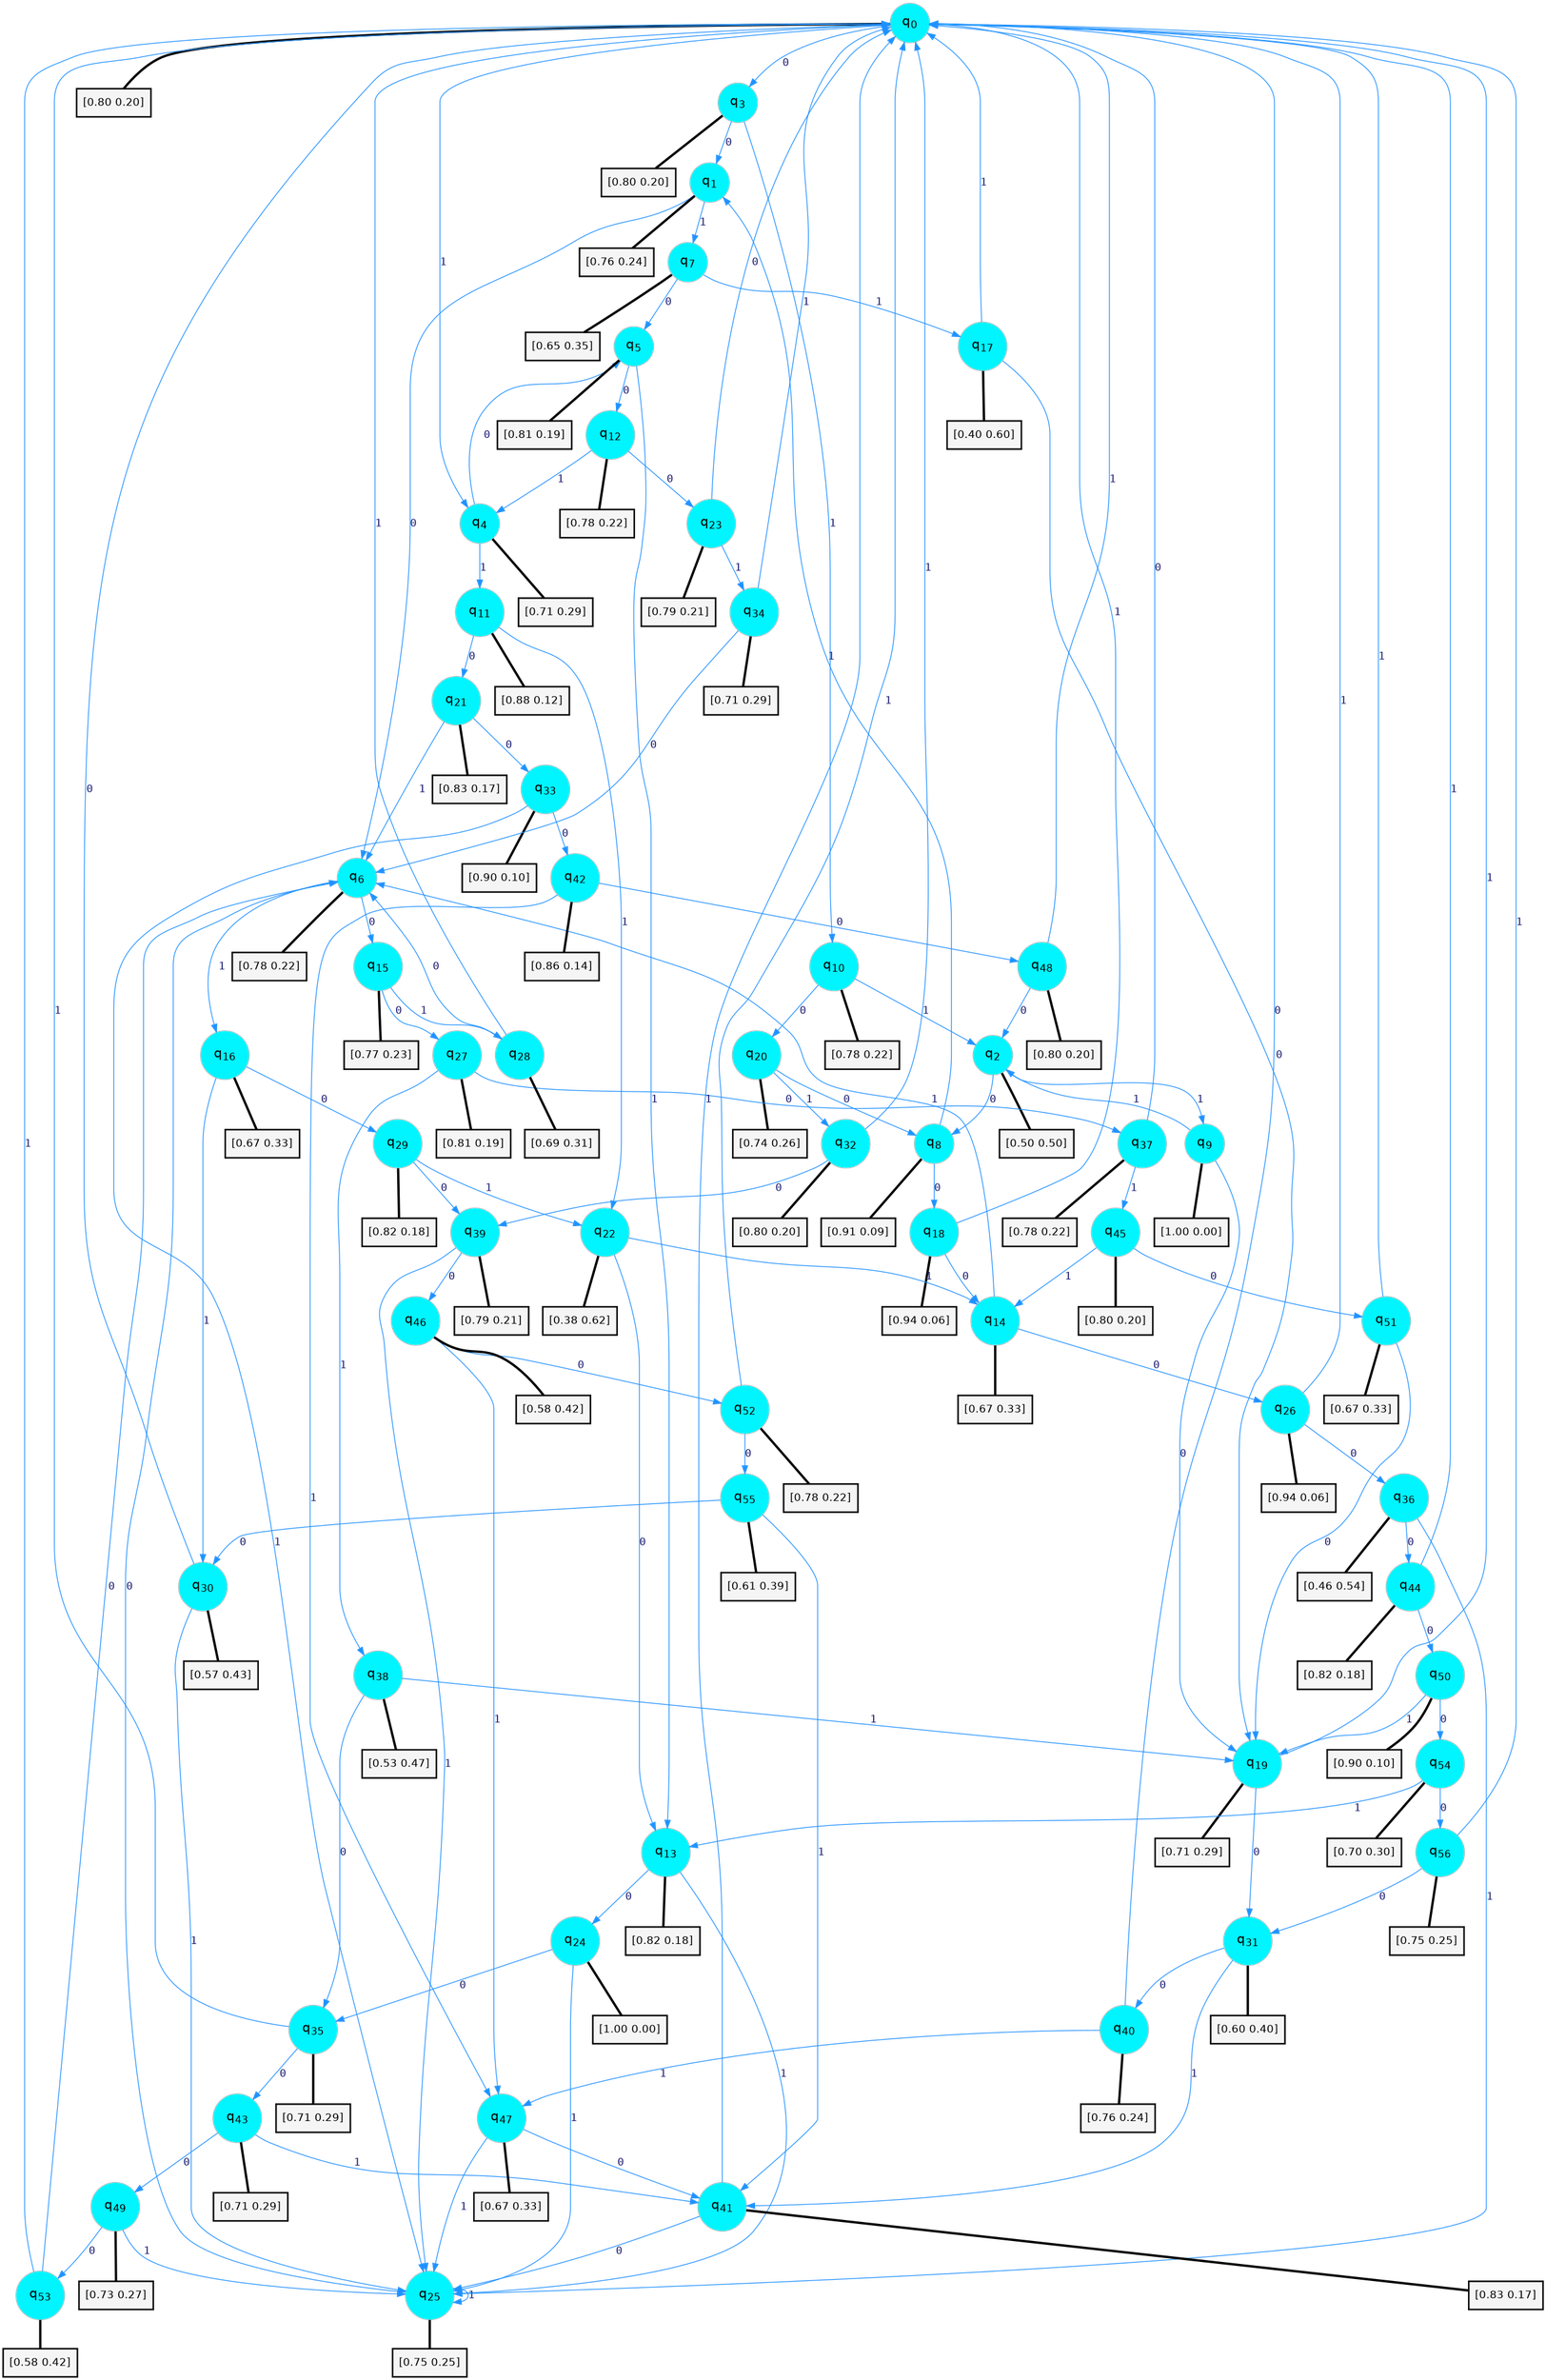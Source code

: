 digraph G {
graph [
bgcolor=transparent, dpi=300, rankdir=TD, size="40,25"];
node [
color=gray, fillcolor=turquoise1, fontcolor=black, fontname=Helvetica, fontsize=16, fontweight=bold, shape=circle, style=filled];
edge [
arrowsize=1, color=dodgerblue1, fontcolor=midnightblue, fontname=courier, fontweight=bold, penwidth=1, style=solid, weight=20];
0[label=<q<SUB>0</SUB>>];
1[label=<q<SUB>1</SUB>>];
2[label=<q<SUB>2</SUB>>];
3[label=<q<SUB>3</SUB>>];
4[label=<q<SUB>4</SUB>>];
5[label=<q<SUB>5</SUB>>];
6[label=<q<SUB>6</SUB>>];
7[label=<q<SUB>7</SUB>>];
8[label=<q<SUB>8</SUB>>];
9[label=<q<SUB>9</SUB>>];
10[label=<q<SUB>10</SUB>>];
11[label=<q<SUB>11</SUB>>];
12[label=<q<SUB>12</SUB>>];
13[label=<q<SUB>13</SUB>>];
14[label=<q<SUB>14</SUB>>];
15[label=<q<SUB>15</SUB>>];
16[label=<q<SUB>16</SUB>>];
17[label=<q<SUB>17</SUB>>];
18[label=<q<SUB>18</SUB>>];
19[label=<q<SUB>19</SUB>>];
20[label=<q<SUB>20</SUB>>];
21[label=<q<SUB>21</SUB>>];
22[label=<q<SUB>22</SUB>>];
23[label=<q<SUB>23</SUB>>];
24[label=<q<SUB>24</SUB>>];
25[label=<q<SUB>25</SUB>>];
26[label=<q<SUB>26</SUB>>];
27[label=<q<SUB>27</SUB>>];
28[label=<q<SUB>28</SUB>>];
29[label=<q<SUB>29</SUB>>];
30[label=<q<SUB>30</SUB>>];
31[label=<q<SUB>31</SUB>>];
32[label=<q<SUB>32</SUB>>];
33[label=<q<SUB>33</SUB>>];
34[label=<q<SUB>34</SUB>>];
35[label=<q<SUB>35</SUB>>];
36[label=<q<SUB>36</SUB>>];
37[label=<q<SUB>37</SUB>>];
38[label=<q<SUB>38</SUB>>];
39[label=<q<SUB>39</SUB>>];
40[label=<q<SUB>40</SUB>>];
41[label=<q<SUB>41</SUB>>];
42[label=<q<SUB>42</SUB>>];
43[label=<q<SUB>43</SUB>>];
44[label=<q<SUB>44</SUB>>];
45[label=<q<SUB>45</SUB>>];
46[label=<q<SUB>46</SUB>>];
47[label=<q<SUB>47</SUB>>];
48[label=<q<SUB>48</SUB>>];
49[label=<q<SUB>49</SUB>>];
50[label=<q<SUB>50</SUB>>];
51[label=<q<SUB>51</SUB>>];
52[label=<q<SUB>52</SUB>>];
53[label=<q<SUB>53</SUB>>];
54[label=<q<SUB>54</SUB>>];
55[label=<q<SUB>55</SUB>>];
56[label=<q<SUB>56</SUB>>];
57[label="[0.80 0.20]", shape=box,fontcolor=black, fontname=Helvetica, fontsize=14, penwidth=2, fillcolor=whitesmoke,color=black];
58[label="[0.76 0.24]", shape=box,fontcolor=black, fontname=Helvetica, fontsize=14, penwidth=2, fillcolor=whitesmoke,color=black];
59[label="[0.50 0.50]", shape=box,fontcolor=black, fontname=Helvetica, fontsize=14, penwidth=2, fillcolor=whitesmoke,color=black];
60[label="[0.80 0.20]", shape=box,fontcolor=black, fontname=Helvetica, fontsize=14, penwidth=2, fillcolor=whitesmoke,color=black];
61[label="[0.71 0.29]", shape=box,fontcolor=black, fontname=Helvetica, fontsize=14, penwidth=2, fillcolor=whitesmoke,color=black];
62[label="[0.81 0.19]", shape=box,fontcolor=black, fontname=Helvetica, fontsize=14, penwidth=2, fillcolor=whitesmoke,color=black];
63[label="[0.78 0.22]", shape=box,fontcolor=black, fontname=Helvetica, fontsize=14, penwidth=2, fillcolor=whitesmoke,color=black];
64[label="[0.65 0.35]", shape=box,fontcolor=black, fontname=Helvetica, fontsize=14, penwidth=2, fillcolor=whitesmoke,color=black];
65[label="[0.91 0.09]", shape=box,fontcolor=black, fontname=Helvetica, fontsize=14, penwidth=2, fillcolor=whitesmoke,color=black];
66[label="[1.00 0.00]", shape=box,fontcolor=black, fontname=Helvetica, fontsize=14, penwidth=2, fillcolor=whitesmoke,color=black];
67[label="[0.78 0.22]", shape=box,fontcolor=black, fontname=Helvetica, fontsize=14, penwidth=2, fillcolor=whitesmoke,color=black];
68[label="[0.88 0.12]", shape=box,fontcolor=black, fontname=Helvetica, fontsize=14, penwidth=2, fillcolor=whitesmoke,color=black];
69[label="[0.78 0.22]", shape=box,fontcolor=black, fontname=Helvetica, fontsize=14, penwidth=2, fillcolor=whitesmoke,color=black];
70[label="[0.82 0.18]", shape=box,fontcolor=black, fontname=Helvetica, fontsize=14, penwidth=2, fillcolor=whitesmoke,color=black];
71[label="[0.67 0.33]", shape=box,fontcolor=black, fontname=Helvetica, fontsize=14, penwidth=2, fillcolor=whitesmoke,color=black];
72[label="[0.77 0.23]", shape=box,fontcolor=black, fontname=Helvetica, fontsize=14, penwidth=2, fillcolor=whitesmoke,color=black];
73[label="[0.67 0.33]", shape=box,fontcolor=black, fontname=Helvetica, fontsize=14, penwidth=2, fillcolor=whitesmoke,color=black];
74[label="[0.40 0.60]", shape=box,fontcolor=black, fontname=Helvetica, fontsize=14, penwidth=2, fillcolor=whitesmoke,color=black];
75[label="[0.94 0.06]", shape=box,fontcolor=black, fontname=Helvetica, fontsize=14, penwidth=2, fillcolor=whitesmoke,color=black];
76[label="[0.71 0.29]", shape=box,fontcolor=black, fontname=Helvetica, fontsize=14, penwidth=2, fillcolor=whitesmoke,color=black];
77[label="[0.74 0.26]", shape=box,fontcolor=black, fontname=Helvetica, fontsize=14, penwidth=2, fillcolor=whitesmoke,color=black];
78[label="[0.83 0.17]", shape=box,fontcolor=black, fontname=Helvetica, fontsize=14, penwidth=2, fillcolor=whitesmoke,color=black];
79[label="[0.38 0.62]", shape=box,fontcolor=black, fontname=Helvetica, fontsize=14, penwidth=2, fillcolor=whitesmoke,color=black];
80[label="[0.79 0.21]", shape=box,fontcolor=black, fontname=Helvetica, fontsize=14, penwidth=2, fillcolor=whitesmoke,color=black];
81[label="[1.00 0.00]", shape=box,fontcolor=black, fontname=Helvetica, fontsize=14, penwidth=2, fillcolor=whitesmoke,color=black];
82[label="[0.75 0.25]", shape=box,fontcolor=black, fontname=Helvetica, fontsize=14, penwidth=2, fillcolor=whitesmoke,color=black];
83[label="[0.94 0.06]", shape=box,fontcolor=black, fontname=Helvetica, fontsize=14, penwidth=2, fillcolor=whitesmoke,color=black];
84[label="[0.81 0.19]", shape=box,fontcolor=black, fontname=Helvetica, fontsize=14, penwidth=2, fillcolor=whitesmoke,color=black];
85[label="[0.69 0.31]", shape=box,fontcolor=black, fontname=Helvetica, fontsize=14, penwidth=2, fillcolor=whitesmoke,color=black];
86[label="[0.82 0.18]", shape=box,fontcolor=black, fontname=Helvetica, fontsize=14, penwidth=2, fillcolor=whitesmoke,color=black];
87[label="[0.57 0.43]", shape=box,fontcolor=black, fontname=Helvetica, fontsize=14, penwidth=2, fillcolor=whitesmoke,color=black];
88[label="[0.60 0.40]", shape=box,fontcolor=black, fontname=Helvetica, fontsize=14, penwidth=2, fillcolor=whitesmoke,color=black];
89[label="[0.80 0.20]", shape=box,fontcolor=black, fontname=Helvetica, fontsize=14, penwidth=2, fillcolor=whitesmoke,color=black];
90[label="[0.90 0.10]", shape=box,fontcolor=black, fontname=Helvetica, fontsize=14, penwidth=2, fillcolor=whitesmoke,color=black];
91[label="[0.71 0.29]", shape=box,fontcolor=black, fontname=Helvetica, fontsize=14, penwidth=2, fillcolor=whitesmoke,color=black];
92[label="[0.71 0.29]", shape=box,fontcolor=black, fontname=Helvetica, fontsize=14, penwidth=2, fillcolor=whitesmoke,color=black];
93[label="[0.46 0.54]", shape=box,fontcolor=black, fontname=Helvetica, fontsize=14, penwidth=2, fillcolor=whitesmoke,color=black];
94[label="[0.78 0.22]", shape=box,fontcolor=black, fontname=Helvetica, fontsize=14, penwidth=2, fillcolor=whitesmoke,color=black];
95[label="[0.53 0.47]", shape=box,fontcolor=black, fontname=Helvetica, fontsize=14, penwidth=2, fillcolor=whitesmoke,color=black];
96[label="[0.79 0.21]", shape=box,fontcolor=black, fontname=Helvetica, fontsize=14, penwidth=2, fillcolor=whitesmoke,color=black];
97[label="[0.76 0.24]", shape=box,fontcolor=black, fontname=Helvetica, fontsize=14, penwidth=2, fillcolor=whitesmoke,color=black];
98[label="[0.83 0.17]", shape=box,fontcolor=black, fontname=Helvetica, fontsize=14, penwidth=2, fillcolor=whitesmoke,color=black];
99[label="[0.86 0.14]", shape=box,fontcolor=black, fontname=Helvetica, fontsize=14, penwidth=2, fillcolor=whitesmoke,color=black];
100[label="[0.71 0.29]", shape=box,fontcolor=black, fontname=Helvetica, fontsize=14, penwidth=2, fillcolor=whitesmoke,color=black];
101[label="[0.82 0.18]", shape=box,fontcolor=black, fontname=Helvetica, fontsize=14, penwidth=2, fillcolor=whitesmoke,color=black];
102[label="[0.80 0.20]", shape=box,fontcolor=black, fontname=Helvetica, fontsize=14, penwidth=2, fillcolor=whitesmoke,color=black];
103[label="[0.58 0.42]", shape=box,fontcolor=black, fontname=Helvetica, fontsize=14, penwidth=2, fillcolor=whitesmoke,color=black];
104[label="[0.67 0.33]", shape=box,fontcolor=black, fontname=Helvetica, fontsize=14, penwidth=2, fillcolor=whitesmoke,color=black];
105[label="[0.80 0.20]", shape=box,fontcolor=black, fontname=Helvetica, fontsize=14, penwidth=2, fillcolor=whitesmoke,color=black];
106[label="[0.73 0.27]", shape=box,fontcolor=black, fontname=Helvetica, fontsize=14, penwidth=2, fillcolor=whitesmoke,color=black];
107[label="[0.90 0.10]", shape=box,fontcolor=black, fontname=Helvetica, fontsize=14, penwidth=2, fillcolor=whitesmoke,color=black];
108[label="[0.67 0.33]", shape=box,fontcolor=black, fontname=Helvetica, fontsize=14, penwidth=2, fillcolor=whitesmoke,color=black];
109[label="[0.78 0.22]", shape=box,fontcolor=black, fontname=Helvetica, fontsize=14, penwidth=2, fillcolor=whitesmoke,color=black];
110[label="[0.58 0.42]", shape=box,fontcolor=black, fontname=Helvetica, fontsize=14, penwidth=2, fillcolor=whitesmoke,color=black];
111[label="[0.70 0.30]", shape=box,fontcolor=black, fontname=Helvetica, fontsize=14, penwidth=2, fillcolor=whitesmoke,color=black];
112[label="[0.61 0.39]", shape=box,fontcolor=black, fontname=Helvetica, fontsize=14, penwidth=2, fillcolor=whitesmoke,color=black];
113[label="[0.75 0.25]", shape=box,fontcolor=black, fontname=Helvetica, fontsize=14, penwidth=2, fillcolor=whitesmoke,color=black];
0->3 [label=0];
0->4 [label=1];
0->57 [arrowhead=none, penwidth=3,color=black];
1->6 [label=0];
1->7 [label=1];
1->58 [arrowhead=none, penwidth=3,color=black];
2->8 [label=0];
2->9 [label=1];
2->59 [arrowhead=none, penwidth=3,color=black];
3->1 [label=0];
3->10 [label=1];
3->60 [arrowhead=none, penwidth=3,color=black];
4->5 [label=0];
4->11 [label=1];
4->61 [arrowhead=none, penwidth=3,color=black];
5->12 [label=0];
5->13 [label=1];
5->62 [arrowhead=none, penwidth=3,color=black];
6->15 [label=0];
6->16 [label=1];
6->63 [arrowhead=none, penwidth=3,color=black];
7->5 [label=0];
7->17 [label=1];
7->64 [arrowhead=none, penwidth=3,color=black];
8->18 [label=0];
8->1 [label=1];
8->65 [arrowhead=none, penwidth=3,color=black];
9->19 [label=0];
9->2 [label=1];
9->66 [arrowhead=none, penwidth=3,color=black];
10->20 [label=0];
10->2 [label=1];
10->67 [arrowhead=none, penwidth=3,color=black];
11->21 [label=0];
11->22 [label=1];
11->68 [arrowhead=none, penwidth=3,color=black];
12->23 [label=0];
12->4 [label=1];
12->69 [arrowhead=none, penwidth=3,color=black];
13->24 [label=0];
13->25 [label=1];
13->70 [arrowhead=none, penwidth=3,color=black];
14->26 [label=0];
14->6 [label=1];
14->71 [arrowhead=none, penwidth=3,color=black];
15->27 [label=0];
15->28 [label=1];
15->72 [arrowhead=none, penwidth=3,color=black];
16->29 [label=0];
16->30 [label=1];
16->73 [arrowhead=none, penwidth=3,color=black];
17->19 [label=0];
17->0 [label=1];
17->74 [arrowhead=none, penwidth=3,color=black];
18->14 [label=0];
18->0 [label=1];
18->75 [arrowhead=none, penwidth=3,color=black];
19->31 [label=0];
19->0 [label=1];
19->76 [arrowhead=none, penwidth=3,color=black];
20->8 [label=0];
20->32 [label=1];
20->77 [arrowhead=none, penwidth=3,color=black];
21->33 [label=0];
21->6 [label=1];
21->78 [arrowhead=none, penwidth=3,color=black];
22->13 [label=0];
22->14 [label=1];
22->79 [arrowhead=none, penwidth=3,color=black];
23->0 [label=0];
23->34 [label=1];
23->80 [arrowhead=none, penwidth=3,color=black];
24->35 [label=0];
24->25 [label=1];
24->81 [arrowhead=none, penwidth=3,color=black];
25->6 [label=0];
25->25 [label=1];
25->82 [arrowhead=none, penwidth=3,color=black];
26->36 [label=0];
26->0 [label=1];
26->83 [arrowhead=none, penwidth=3,color=black];
27->37 [label=0];
27->38 [label=1];
27->84 [arrowhead=none, penwidth=3,color=black];
28->6 [label=0];
28->0 [label=1];
28->85 [arrowhead=none, penwidth=3,color=black];
29->39 [label=0];
29->22 [label=1];
29->86 [arrowhead=none, penwidth=3,color=black];
30->0 [label=0];
30->25 [label=1];
30->87 [arrowhead=none, penwidth=3,color=black];
31->40 [label=0];
31->41 [label=1];
31->88 [arrowhead=none, penwidth=3,color=black];
32->39 [label=0];
32->0 [label=1];
32->89 [arrowhead=none, penwidth=3,color=black];
33->42 [label=0];
33->25 [label=1];
33->90 [arrowhead=none, penwidth=3,color=black];
34->6 [label=0];
34->0 [label=1];
34->91 [arrowhead=none, penwidth=3,color=black];
35->43 [label=0];
35->0 [label=1];
35->92 [arrowhead=none, penwidth=3,color=black];
36->44 [label=0];
36->25 [label=1];
36->93 [arrowhead=none, penwidth=3,color=black];
37->0 [label=0];
37->45 [label=1];
37->94 [arrowhead=none, penwidth=3,color=black];
38->35 [label=0];
38->19 [label=1];
38->95 [arrowhead=none, penwidth=3,color=black];
39->46 [label=0];
39->25 [label=1];
39->96 [arrowhead=none, penwidth=3,color=black];
40->0 [label=0];
40->47 [label=1];
40->97 [arrowhead=none, penwidth=3,color=black];
41->25 [label=0];
41->0 [label=1];
41->98 [arrowhead=none, penwidth=3,color=black];
42->48 [label=0];
42->47 [label=1];
42->99 [arrowhead=none, penwidth=3,color=black];
43->49 [label=0];
43->41 [label=1];
43->100 [arrowhead=none, penwidth=3,color=black];
44->50 [label=0];
44->0 [label=1];
44->101 [arrowhead=none, penwidth=3,color=black];
45->51 [label=0];
45->14 [label=1];
45->102 [arrowhead=none, penwidth=3,color=black];
46->52 [label=0];
46->47 [label=1];
46->103 [arrowhead=none, penwidth=3,color=black];
47->41 [label=0];
47->25 [label=1];
47->104 [arrowhead=none, penwidth=3,color=black];
48->2 [label=0];
48->0 [label=1];
48->105 [arrowhead=none, penwidth=3,color=black];
49->53 [label=0];
49->25 [label=1];
49->106 [arrowhead=none, penwidth=3,color=black];
50->54 [label=0];
50->19 [label=1];
50->107 [arrowhead=none, penwidth=3,color=black];
51->19 [label=0];
51->0 [label=1];
51->108 [arrowhead=none, penwidth=3,color=black];
52->55 [label=0];
52->0 [label=1];
52->109 [arrowhead=none, penwidth=3,color=black];
53->6 [label=0];
53->0 [label=1];
53->110 [arrowhead=none, penwidth=3,color=black];
54->56 [label=0];
54->13 [label=1];
54->111 [arrowhead=none, penwidth=3,color=black];
55->30 [label=0];
55->41 [label=1];
55->112 [arrowhead=none, penwidth=3,color=black];
56->31 [label=0];
56->0 [label=1];
56->113 [arrowhead=none, penwidth=3,color=black];
}
